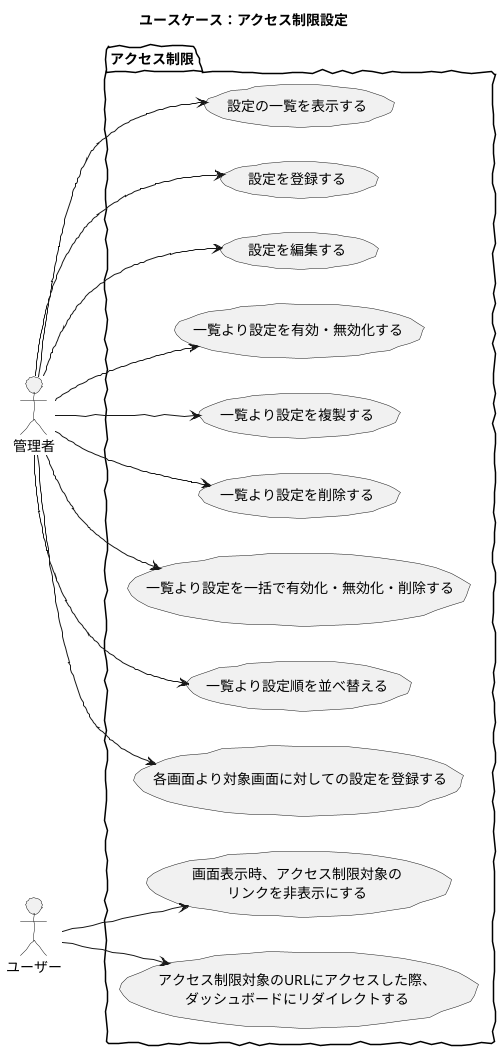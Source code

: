 @startuml

skinparam handwritten true
skinparam backgroundColor white

title ユースケース：アクセス制限設定

actor 管理者
actor ユーザー

package アクセス制限 {
	left to right direction
	管理者 --> (設定の一覧を表示する)
	管理者 --> (設定を登録する)
	管理者 --> (設定を編集する)
	管理者 --> (一覧より設定を有効・無効化する)
	管理者 --> (一覧より設定を複製する)
	管理者 --> (一覧より設定を削除する)
	管理者 --> (一覧より設定を一括で有効化・無効化・削除する)
	管理者 --> (一覧より設定順を並べ替える)
	管理者 --> (各画面より対象画面に対しての設定を登録する)
	ユーザー --> (画面表示時、アクセス制限対象の\nリンクを非表示にする)
	ユーザー --> (アクセス制限対象のURLにアクセスした際、\nダッシュボードにリダイレクトする)
}

@enduml
